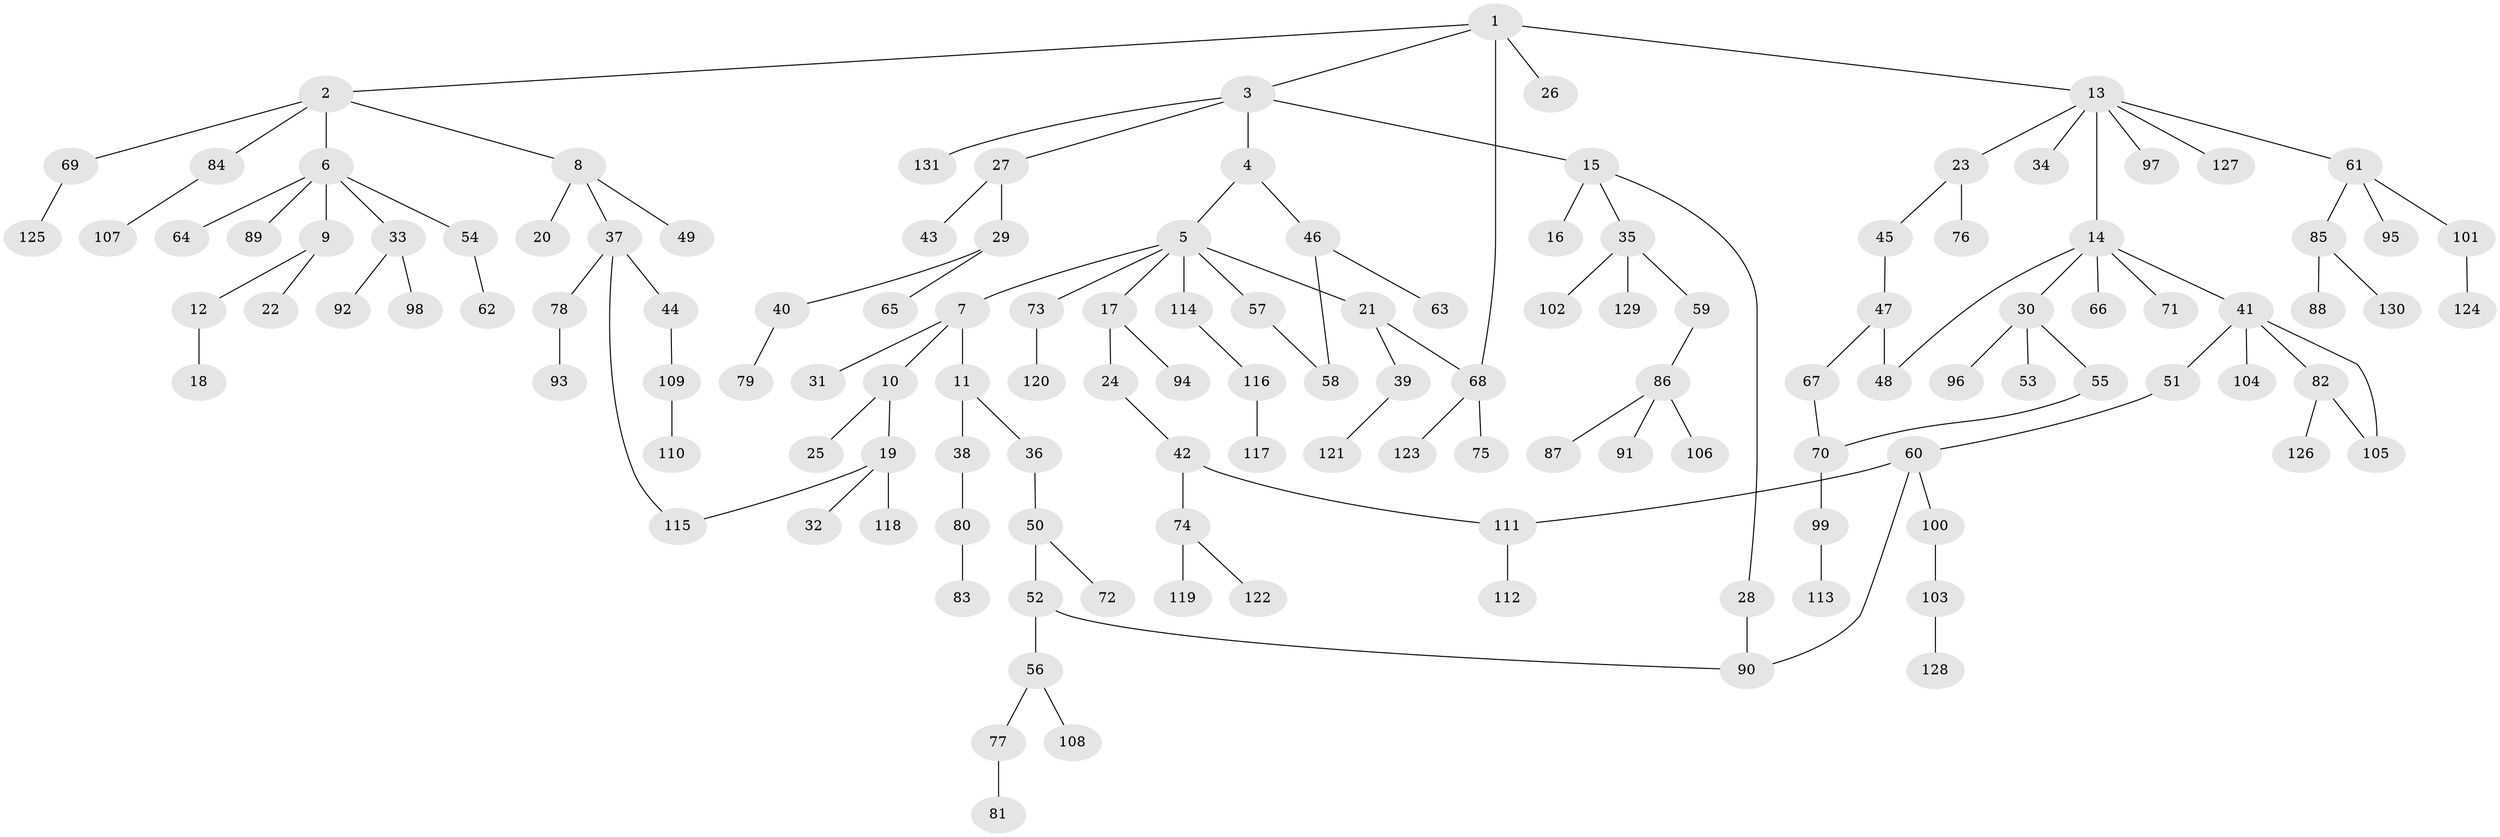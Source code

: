 // Generated by graph-tools (version 1.1) at 2025/25/03/09/25 03:25:31]
// undirected, 131 vertices, 139 edges
graph export_dot {
graph [start="1"]
  node [color=gray90,style=filled];
  1;
  2;
  3;
  4;
  5;
  6;
  7;
  8;
  9;
  10;
  11;
  12;
  13;
  14;
  15;
  16;
  17;
  18;
  19;
  20;
  21;
  22;
  23;
  24;
  25;
  26;
  27;
  28;
  29;
  30;
  31;
  32;
  33;
  34;
  35;
  36;
  37;
  38;
  39;
  40;
  41;
  42;
  43;
  44;
  45;
  46;
  47;
  48;
  49;
  50;
  51;
  52;
  53;
  54;
  55;
  56;
  57;
  58;
  59;
  60;
  61;
  62;
  63;
  64;
  65;
  66;
  67;
  68;
  69;
  70;
  71;
  72;
  73;
  74;
  75;
  76;
  77;
  78;
  79;
  80;
  81;
  82;
  83;
  84;
  85;
  86;
  87;
  88;
  89;
  90;
  91;
  92;
  93;
  94;
  95;
  96;
  97;
  98;
  99;
  100;
  101;
  102;
  103;
  104;
  105;
  106;
  107;
  108;
  109;
  110;
  111;
  112;
  113;
  114;
  115;
  116;
  117;
  118;
  119;
  120;
  121;
  122;
  123;
  124;
  125;
  126;
  127;
  128;
  129;
  130;
  131;
  1 -- 2;
  1 -- 3;
  1 -- 13;
  1 -- 26;
  1 -- 68;
  2 -- 6;
  2 -- 8;
  2 -- 69;
  2 -- 84;
  3 -- 4;
  3 -- 15;
  3 -- 27;
  3 -- 131;
  4 -- 5;
  4 -- 46;
  5 -- 7;
  5 -- 17;
  5 -- 21;
  5 -- 57;
  5 -- 73;
  5 -- 114;
  6 -- 9;
  6 -- 33;
  6 -- 54;
  6 -- 64;
  6 -- 89;
  7 -- 10;
  7 -- 11;
  7 -- 31;
  8 -- 20;
  8 -- 37;
  8 -- 49;
  9 -- 12;
  9 -- 22;
  10 -- 19;
  10 -- 25;
  11 -- 36;
  11 -- 38;
  12 -- 18;
  13 -- 14;
  13 -- 23;
  13 -- 34;
  13 -- 61;
  13 -- 97;
  13 -- 127;
  14 -- 30;
  14 -- 41;
  14 -- 66;
  14 -- 71;
  14 -- 48;
  15 -- 16;
  15 -- 28;
  15 -- 35;
  17 -- 24;
  17 -- 94;
  19 -- 32;
  19 -- 118;
  19 -- 115;
  21 -- 39;
  21 -- 68;
  23 -- 45;
  23 -- 76;
  24 -- 42;
  27 -- 29;
  27 -- 43;
  28 -- 90;
  29 -- 40;
  29 -- 65;
  30 -- 53;
  30 -- 55;
  30 -- 96;
  33 -- 92;
  33 -- 98;
  35 -- 59;
  35 -- 102;
  35 -- 129;
  36 -- 50;
  37 -- 44;
  37 -- 78;
  37 -- 115;
  38 -- 80;
  39 -- 121;
  40 -- 79;
  41 -- 51;
  41 -- 82;
  41 -- 104;
  41 -- 105;
  42 -- 74;
  42 -- 111;
  44 -- 109;
  45 -- 47;
  46 -- 63;
  46 -- 58;
  47 -- 48;
  47 -- 67;
  50 -- 52;
  50 -- 72;
  51 -- 60;
  52 -- 56;
  52 -- 90;
  54 -- 62;
  55 -- 70;
  56 -- 77;
  56 -- 108;
  57 -- 58;
  59 -- 86;
  60 -- 100;
  60 -- 90;
  60 -- 111;
  61 -- 85;
  61 -- 95;
  61 -- 101;
  67 -- 70;
  68 -- 75;
  68 -- 123;
  69 -- 125;
  70 -- 99;
  73 -- 120;
  74 -- 119;
  74 -- 122;
  77 -- 81;
  78 -- 93;
  80 -- 83;
  82 -- 126;
  82 -- 105;
  84 -- 107;
  85 -- 88;
  85 -- 130;
  86 -- 87;
  86 -- 91;
  86 -- 106;
  99 -- 113;
  100 -- 103;
  101 -- 124;
  103 -- 128;
  109 -- 110;
  111 -- 112;
  114 -- 116;
  116 -- 117;
}
